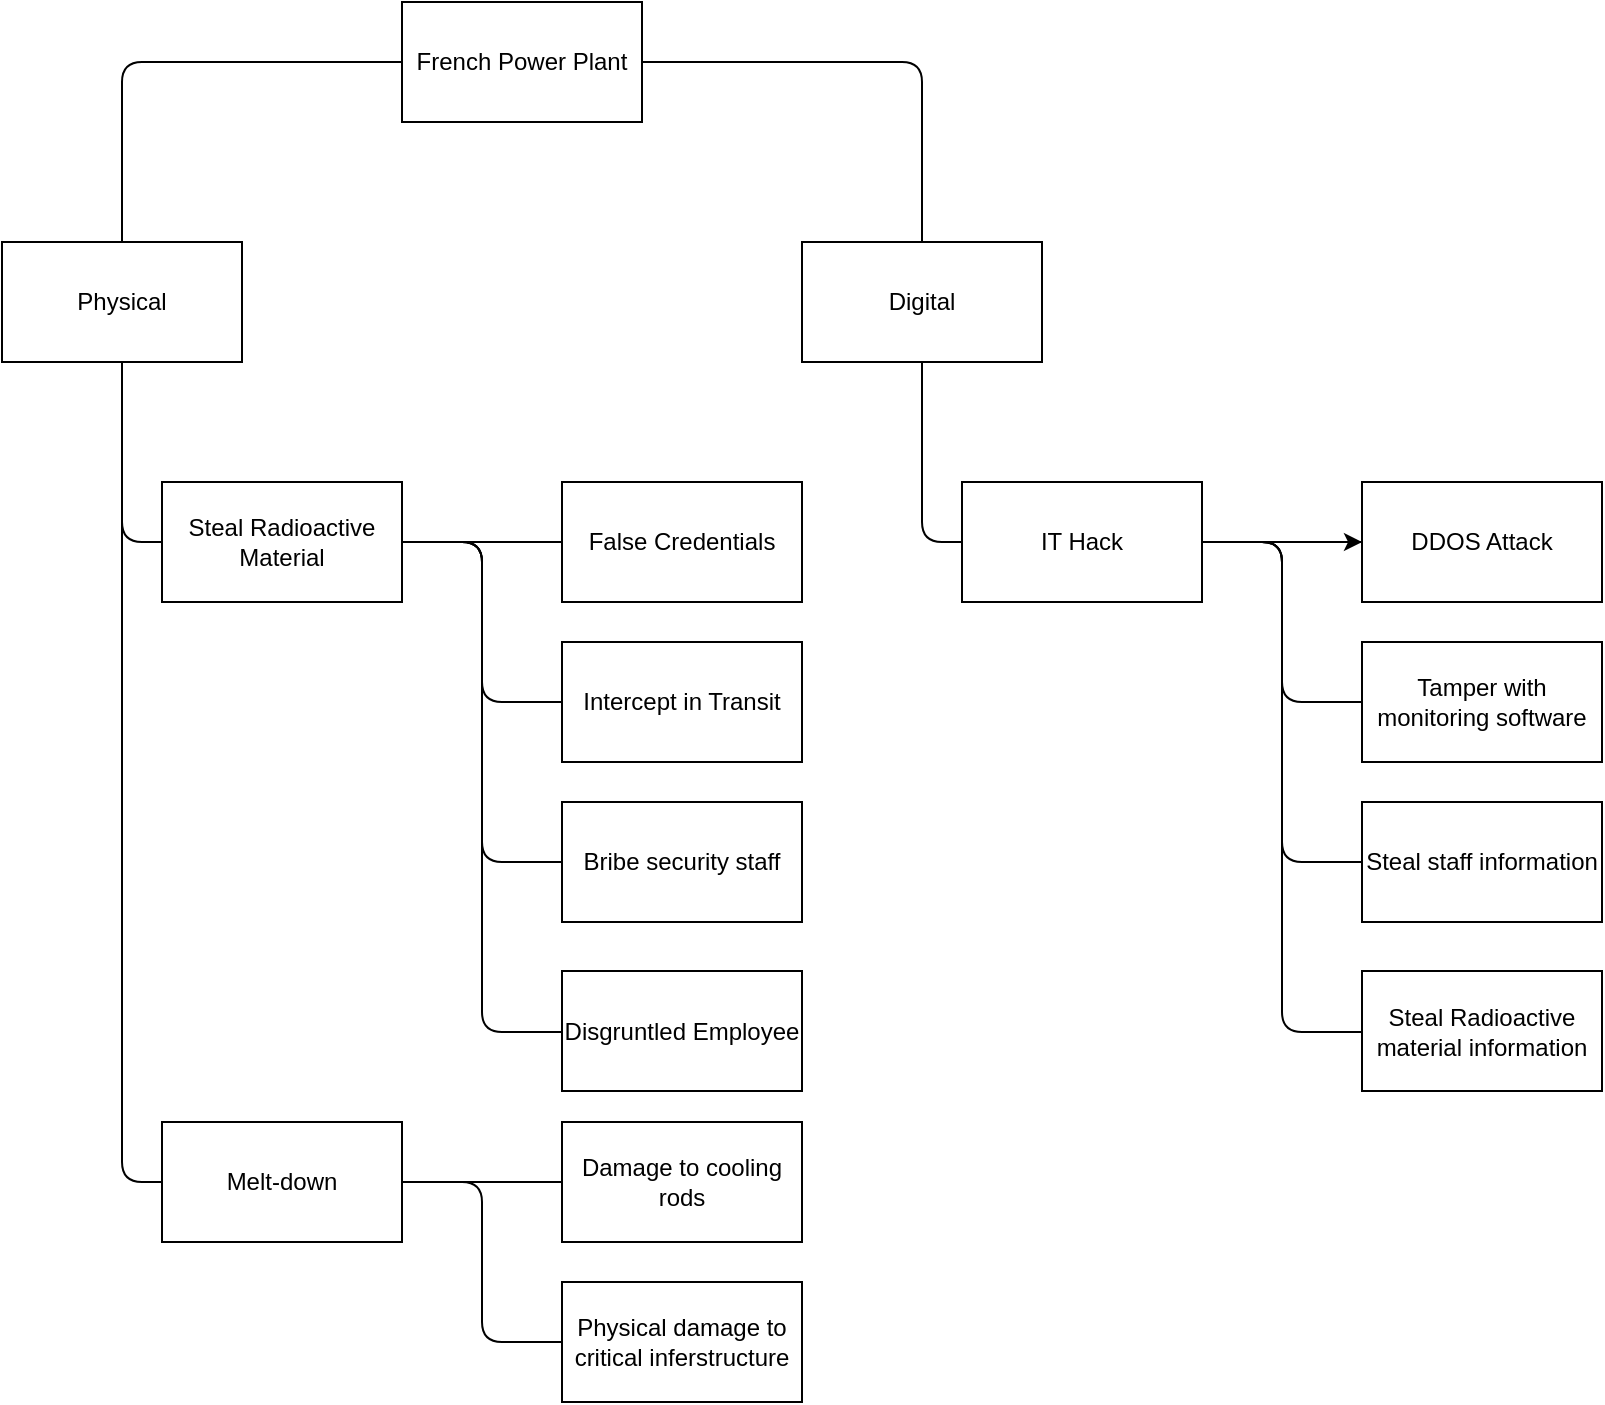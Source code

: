 <mxfile version="24.6.5" type="github">
  <diagram name="Page-1" id="K3Sokg0LMrF3r1ldrdL8">
    <mxGraphModel dx="1434" dy="772" grid="1" gridSize="10" guides="1" tooltips="1" connect="1" arrows="1" fold="1" page="1" pageScale="1" pageWidth="827" pageHeight="1169" math="0" shadow="0">
      <root>
        <mxCell id="0" />
        <mxCell id="1" parent="0" />
        <mxCell id="11R6kJDu9oam1e1UtQUR-36" value="" style="edgeStyle=orthogonalEdgeStyle;rounded=1;orthogonalLoop=1;jettySize=auto;html=1;endArrow=none;endFill=0;curved=0;" edge="1" parent="1" source="11R6kJDu9oam1e1UtQUR-34" target="11R6kJDu9oam1e1UtQUR-35">
          <mxGeometry relative="1" as="geometry" />
        </mxCell>
        <mxCell id="11R6kJDu9oam1e1UtQUR-38" value="" style="edgeStyle=orthogonalEdgeStyle;rounded=1;orthogonalLoop=1;jettySize=auto;html=1;endArrow=none;endFill=0;curved=0;" edge="1" parent="1" source="11R6kJDu9oam1e1UtQUR-34" target="11R6kJDu9oam1e1UtQUR-37">
          <mxGeometry relative="1" as="geometry" />
        </mxCell>
        <mxCell id="11R6kJDu9oam1e1UtQUR-34" value="French Power Plant" style="rounded=0;whiteSpace=wrap;html=1;" vertex="1" parent="1">
          <mxGeometry x="320" y="40" width="120" height="60" as="geometry" />
        </mxCell>
        <mxCell id="11R6kJDu9oam1e1UtQUR-42" value="" style="edgeStyle=orthogonalEdgeStyle;rounded=1;orthogonalLoop=1;jettySize=auto;html=1;exitX=0.5;exitY=1;exitDx=0;exitDy=0;entryX=0;entryY=0.5;entryDx=0;entryDy=0;endArrow=none;endFill=0;curved=0;" edge="1" parent="1" source="11R6kJDu9oam1e1UtQUR-35" target="11R6kJDu9oam1e1UtQUR-41">
          <mxGeometry relative="1" as="geometry" />
        </mxCell>
        <mxCell id="11R6kJDu9oam1e1UtQUR-53" value="" style="edgeStyle=orthogonalEdgeStyle;rounded=1;orthogonalLoop=1;jettySize=auto;html=1;entryX=0;entryY=0.5;entryDx=0;entryDy=0;endArrow=none;endFill=0;curved=0;" edge="1" parent="1" source="11R6kJDu9oam1e1UtQUR-35" target="11R6kJDu9oam1e1UtQUR-52">
          <mxGeometry relative="1" as="geometry" />
        </mxCell>
        <mxCell id="11R6kJDu9oam1e1UtQUR-35" value="Physical" style="rounded=0;whiteSpace=wrap;html=1;" vertex="1" parent="1">
          <mxGeometry x="120" y="160" width="120" height="60" as="geometry" />
        </mxCell>
        <mxCell id="11R6kJDu9oam1e1UtQUR-61" value="" style="edgeStyle=orthogonalEdgeStyle;rounded=1;orthogonalLoop=1;jettySize=auto;html=1;entryX=0;entryY=0.5;entryDx=0;entryDy=0;endArrow=none;endFill=0;curved=0;" edge="1" parent="1" source="11R6kJDu9oam1e1UtQUR-37" target="11R6kJDu9oam1e1UtQUR-60">
          <mxGeometry relative="1" as="geometry" />
        </mxCell>
        <mxCell id="11R6kJDu9oam1e1UtQUR-37" value="Digital" style="rounded=0;whiteSpace=wrap;html=1;" vertex="1" parent="1">
          <mxGeometry x="520" y="160" width="120" height="60" as="geometry" />
        </mxCell>
        <mxCell id="11R6kJDu9oam1e1UtQUR-44" value="" style="edgeStyle=orthogonalEdgeStyle;rounded=1;orthogonalLoop=1;jettySize=auto;html=1;endArrow=none;endFill=0;curved=0;" edge="1" parent="1" source="11R6kJDu9oam1e1UtQUR-41" target="11R6kJDu9oam1e1UtQUR-43">
          <mxGeometry relative="1" as="geometry" />
        </mxCell>
        <mxCell id="11R6kJDu9oam1e1UtQUR-46" value="" style="edgeStyle=orthogonalEdgeStyle;rounded=1;orthogonalLoop=1;jettySize=auto;html=1;endArrow=none;endFill=0;curved=0;" edge="1" parent="1" source="11R6kJDu9oam1e1UtQUR-41" target="11R6kJDu9oam1e1UtQUR-45">
          <mxGeometry relative="1" as="geometry">
            <Array as="points">
              <mxPoint x="360" y="310" />
              <mxPoint x="360" y="390" />
            </Array>
          </mxGeometry>
        </mxCell>
        <mxCell id="11R6kJDu9oam1e1UtQUR-48" value="" style="edgeStyle=orthogonalEdgeStyle;rounded=1;orthogonalLoop=1;jettySize=auto;html=1;endArrow=none;endFill=0;curved=0;" edge="1" parent="1" source="11R6kJDu9oam1e1UtQUR-41" target="11R6kJDu9oam1e1UtQUR-47">
          <mxGeometry relative="1" as="geometry">
            <Array as="points">
              <mxPoint x="360" y="310" />
              <mxPoint x="360" y="470" />
            </Array>
          </mxGeometry>
        </mxCell>
        <mxCell id="11R6kJDu9oam1e1UtQUR-50" value="" style="edgeStyle=orthogonalEdgeStyle;rounded=1;orthogonalLoop=1;jettySize=auto;html=1;endArrow=none;endFill=0;curved=0;" edge="1" parent="1" source="11R6kJDu9oam1e1UtQUR-41" target="11R6kJDu9oam1e1UtQUR-49">
          <mxGeometry relative="1" as="geometry">
            <Array as="points">
              <mxPoint x="360" y="310" />
              <mxPoint x="360" y="555" />
            </Array>
          </mxGeometry>
        </mxCell>
        <mxCell id="11R6kJDu9oam1e1UtQUR-41" value="Steal Radioactive Material" style="rounded=0;whiteSpace=wrap;html=1;" vertex="1" parent="1">
          <mxGeometry x="200" y="280" width="120" height="60" as="geometry" />
        </mxCell>
        <mxCell id="11R6kJDu9oam1e1UtQUR-43" value="False Credentials" style="rounded=0;whiteSpace=wrap;html=1;" vertex="1" parent="1">
          <mxGeometry x="400" y="280" width="120" height="60" as="geometry" />
        </mxCell>
        <mxCell id="11R6kJDu9oam1e1UtQUR-45" value="Intercept in Transit" style="rounded=0;whiteSpace=wrap;html=1;" vertex="1" parent="1">
          <mxGeometry x="400" y="360" width="120" height="60" as="geometry" />
        </mxCell>
        <mxCell id="11R6kJDu9oam1e1UtQUR-47" value="Bribe security staff" style="rounded=0;whiteSpace=wrap;html=1;" vertex="1" parent="1">
          <mxGeometry x="400" y="440" width="120" height="60" as="geometry" />
        </mxCell>
        <mxCell id="11R6kJDu9oam1e1UtQUR-49" value="Disgruntled Employee" style="rounded=0;whiteSpace=wrap;html=1;" vertex="1" parent="1">
          <mxGeometry x="400" y="524.5" width="120" height="60" as="geometry" />
        </mxCell>
        <mxCell id="11R6kJDu9oam1e1UtQUR-55" value="" style="edgeStyle=orthogonalEdgeStyle;rounded=1;orthogonalLoop=1;jettySize=auto;html=1;endArrow=none;endFill=0;curved=0;" edge="1" parent="1" source="11R6kJDu9oam1e1UtQUR-52" target="11R6kJDu9oam1e1UtQUR-54">
          <mxGeometry relative="1" as="geometry" />
        </mxCell>
        <mxCell id="11R6kJDu9oam1e1UtQUR-57" value="" style="edgeStyle=orthogonalEdgeStyle;rounded=1;orthogonalLoop=1;jettySize=auto;html=1;endArrow=none;endFill=0;curved=0;" edge="1" parent="1" source="11R6kJDu9oam1e1UtQUR-52" target="11R6kJDu9oam1e1UtQUR-56">
          <mxGeometry relative="1" as="geometry">
            <Array as="points">
              <mxPoint x="360" y="630" />
              <mxPoint x="360" y="710" />
            </Array>
          </mxGeometry>
        </mxCell>
        <mxCell id="11R6kJDu9oam1e1UtQUR-52" value="Melt-down" style="rounded=0;whiteSpace=wrap;html=1;" vertex="1" parent="1">
          <mxGeometry x="200" y="600" width="120" height="60" as="geometry" />
        </mxCell>
        <mxCell id="11R6kJDu9oam1e1UtQUR-54" value="Damage to cooling rods" style="rounded=0;whiteSpace=wrap;html=1;" vertex="1" parent="1">
          <mxGeometry x="400" y="600" width="120" height="60" as="geometry" />
        </mxCell>
        <mxCell id="11R6kJDu9oam1e1UtQUR-56" value="Physical damage to critical inferstructure" style="rounded=0;whiteSpace=wrap;html=1;" vertex="1" parent="1">
          <mxGeometry x="400" y="680" width="120" height="60" as="geometry" />
        </mxCell>
        <mxCell id="11R6kJDu9oam1e1UtQUR-63" value="" style="edgeStyle=orthogonalEdgeStyle;rounded=0;orthogonalLoop=1;jettySize=auto;html=1;" edge="1" parent="1" source="11R6kJDu9oam1e1UtQUR-60" target="11R6kJDu9oam1e1UtQUR-62">
          <mxGeometry relative="1" as="geometry" />
        </mxCell>
        <mxCell id="11R6kJDu9oam1e1UtQUR-64" value="" style="edgeStyle=orthogonalEdgeStyle;rounded=1;orthogonalLoop=1;jettySize=auto;html=1;endArrow=none;endFill=0;curved=0;" edge="1" parent="1" source="11R6kJDu9oam1e1UtQUR-60" target="11R6kJDu9oam1e1UtQUR-62">
          <mxGeometry relative="1" as="geometry" />
        </mxCell>
        <mxCell id="11R6kJDu9oam1e1UtQUR-66" value="" style="edgeStyle=orthogonalEdgeStyle;rounded=1;orthogonalLoop=1;jettySize=auto;html=1;endArrow=none;endFill=0;curved=0;" edge="1" parent="1" source="11R6kJDu9oam1e1UtQUR-60" target="11R6kJDu9oam1e1UtQUR-65">
          <mxGeometry relative="1" as="geometry">
            <Array as="points">
              <mxPoint x="760" y="310" />
              <mxPoint x="760" y="390" />
            </Array>
          </mxGeometry>
        </mxCell>
        <mxCell id="11R6kJDu9oam1e1UtQUR-69" value="" style="edgeStyle=orthogonalEdgeStyle;rounded=1;orthogonalLoop=1;jettySize=auto;html=1;endArrow=none;endFill=0;curved=0;" edge="1" parent="1" source="11R6kJDu9oam1e1UtQUR-60" target="11R6kJDu9oam1e1UtQUR-68">
          <mxGeometry relative="1" as="geometry">
            <Array as="points">
              <mxPoint x="760" y="310" />
              <mxPoint x="760" y="470" />
            </Array>
          </mxGeometry>
        </mxCell>
        <mxCell id="11R6kJDu9oam1e1UtQUR-71" value="" style="edgeStyle=orthogonalEdgeStyle;rounded=1;orthogonalLoop=1;jettySize=auto;html=1;endArrow=none;endFill=0;curved=0;" edge="1" parent="1" source="11R6kJDu9oam1e1UtQUR-60" target="11R6kJDu9oam1e1UtQUR-70">
          <mxGeometry relative="1" as="geometry">
            <Array as="points">
              <mxPoint x="760" y="310" />
              <mxPoint x="760" y="555" />
            </Array>
          </mxGeometry>
        </mxCell>
        <mxCell id="11R6kJDu9oam1e1UtQUR-60" value="IT Hack" style="rounded=0;whiteSpace=wrap;html=1;" vertex="1" parent="1">
          <mxGeometry x="600" y="280" width="120" height="60" as="geometry" />
        </mxCell>
        <mxCell id="11R6kJDu9oam1e1UtQUR-62" value="DDOS Attack" style="rounded=0;whiteSpace=wrap;html=1;" vertex="1" parent="1">
          <mxGeometry x="800" y="280" width="120" height="60" as="geometry" />
        </mxCell>
        <mxCell id="11R6kJDu9oam1e1UtQUR-65" value="Tamper with monitoring software" style="rounded=0;whiteSpace=wrap;html=1;" vertex="1" parent="1">
          <mxGeometry x="800" y="360" width="120" height="60" as="geometry" />
        </mxCell>
        <mxCell id="11R6kJDu9oam1e1UtQUR-68" value="Steal staff information" style="rounded=0;whiteSpace=wrap;html=1;" vertex="1" parent="1">
          <mxGeometry x="800" y="440" width="120" height="60" as="geometry" />
        </mxCell>
        <mxCell id="11R6kJDu9oam1e1UtQUR-70" value="Steal Radioactive material information" style="rounded=0;whiteSpace=wrap;html=1;" vertex="1" parent="1">
          <mxGeometry x="800" y="524.5" width="120" height="60" as="geometry" />
        </mxCell>
      </root>
    </mxGraphModel>
  </diagram>
</mxfile>
